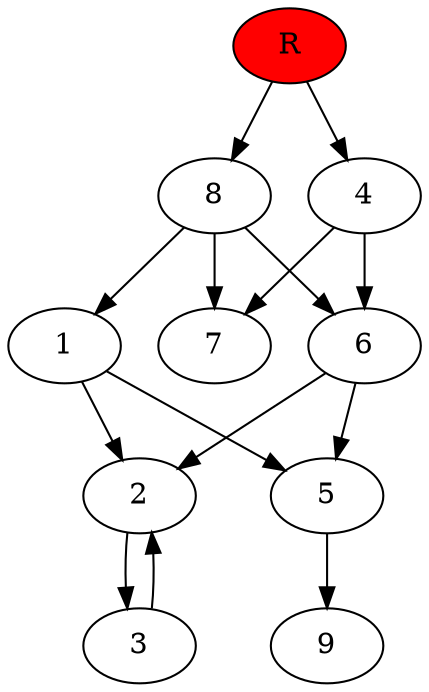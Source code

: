 digraph prb51180 {
	1
	2
	3
	4
	5
	6
	7
	8
	R [fillcolor="#ff0000" style=filled]
	1 -> 2
	1 -> 5
	2 -> 3
	3 -> 2
	4 -> 6
	4 -> 7
	5 -> 9
	6 -> 2
	6 -> 5
	8 -> 1
	8 -> 6
	8 -> 7
	R -> 4
	R -> 8
}
